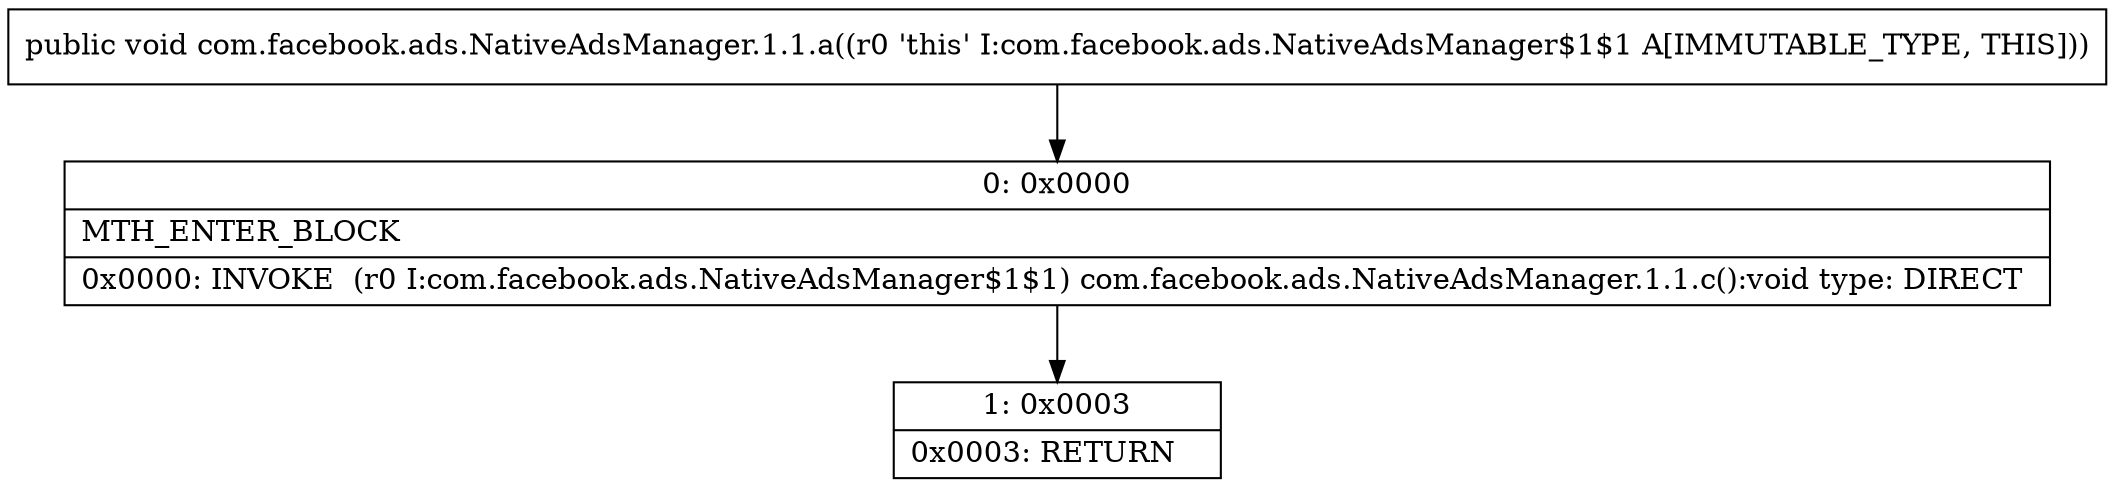 digraph "CFG forcom.facebook.ads.NativeAdsManager.1.1.a()V" {
Node_0 [shape=record,label="{0\:\ 0x0000|MTH_ENTER_BLOCK\l|0x0000: INVOKE  (r0 I:com.facebook.ads.NativeAdsManager$1$1) com.facebook.ads.NativeAdsManager.1.1.c():void type: DIRECT \l}"];
Node_1 [shape=record,label="{1\:\ 0x0003|0x0003: RETURN   \l}"];
MethodNode[shape=record,label="{public void com.facebook.ads.NativeAdsManager.1.1.a((r0 'this' I:com.facebook.ads.NativeAdsManager$1$1 A[IMMUTABLE_TYPE, THIS])) }"];
MethodNode -> Node_0;
Node_0 -> Node_1;
}

